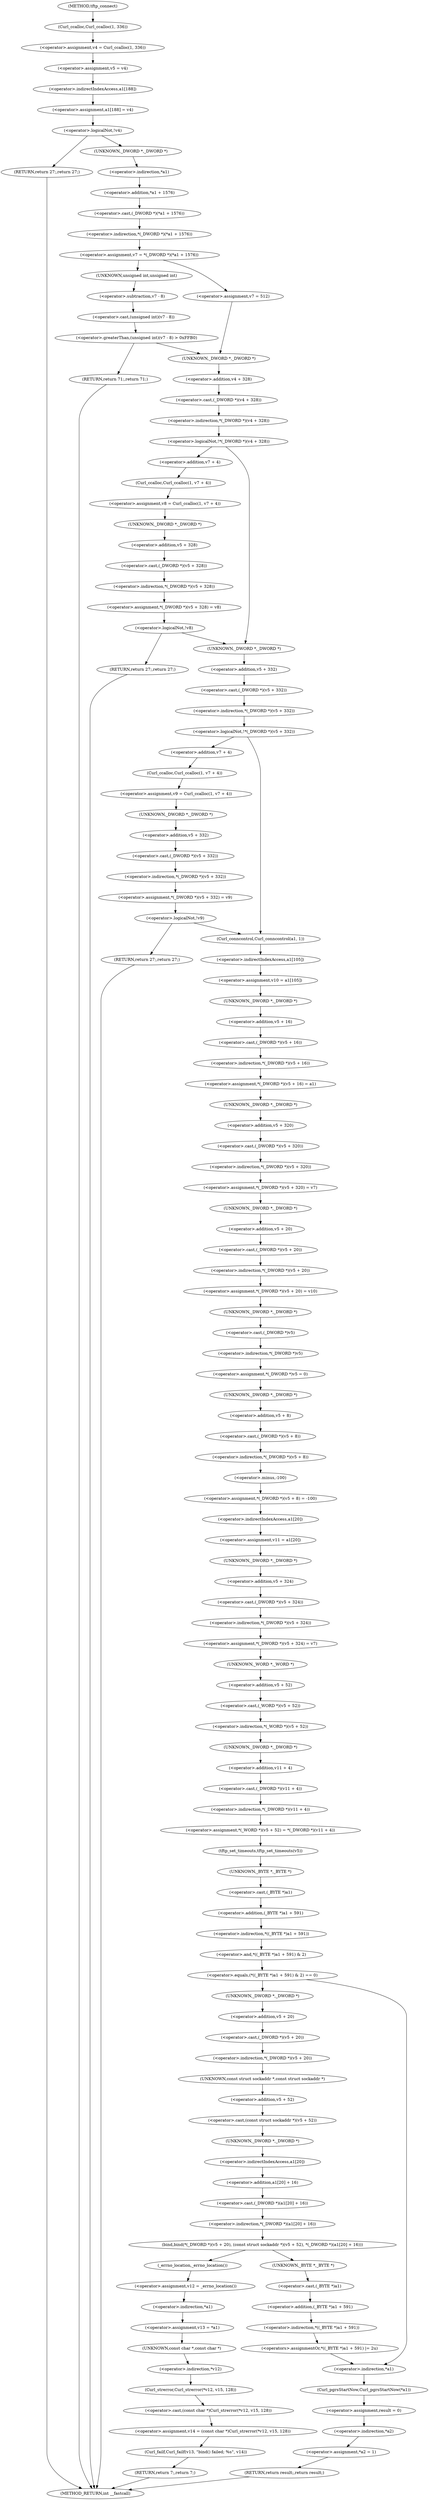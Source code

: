 digraph tftp_connect {  
"1000129" [label = "(<operator>.assignment,v4 = Curl_ccalloc(1, 336))" ]
"1000131" [label = "(Curl_ccalloc,Curl_ccalloc(1, 336))" ]
"1000134" [label = "(<operator>.assignment,v5 = v4)" ]
"1000137" [label = "(<operator>.assignment,a1[188] = v4)" ]
"1000138" [label = "(<operator>.indirectIndexAccess,a1[188])" ]
"1000143" [label = "(<operator>.logicalNot,!v4)" ]
"1000145" [label = "(RETURN,return 27;,return 27;)" ]
"1000147" [label = "(<operator>.assignment,v7 = *(_DWORD *)(*a1 + 1576))" ]
"1000149" [label = "(<operator>.indirection,*(_DWORD *)(*a1 + 1576))" ]
"1000150" [label = "(<operator>.cast,(_DWORD *)(*a1 + 1576))" ]
"1000151" [label = "(UNKNOWN,_DWORD *,_DWORD *)" ]
"1000152" [label = "(<operator>.addition,*a1 + 1576)" ]
"1000153" [label = "(<operator>.indirection,*a1)" ]
"1000160" [label = "(<operator>.greaterThan,(unsigned int)(v7 - 8) > 0xFFB0)" ]
"1000161" [label = "(<operator>.cast,(unsigned int)(v7 - 8))" ]
"1000162" [label = "(UNKNOWN,unsigned int,unsigned int)" ]
"1000163" [label = "(<operator>.subtraction,v7 - 8)" ]
"1000167" [label = "(RETURN,return 71;,return 71;)" ]
"1000171" [label = "(<operator>.assignment,v7 = 512)" ]
"1000175" [label = "(<operator>.logicalNot,!*(_DWORD *)(v4 + 328))" ]
"1000176" [label = "(<operator>.indirection,*(_DWORD *)(v4 + 328))" ]
"1000177" [label = "(<operator>.cast,(_DWORD *)(v4 + 328))" ]
"1000178" [label = "(UNKNOWN,_DWORD *,_DWORD *)" ]
"1000179" [label = "(<operator>.addition,v4 + 328)" ]
"1000183" [label = "(<operator>.assignment,v8 = Curl_ccalloc(1, v7 + 4))" ]
"1000185" [label = "(Curl_ccalloc,Curl_ccalloc(1, v7 + 4))" ]
"1000187" [label = "(<operator>.addition,v7 + 4)" ]
"1000190" [label = "(<operator>.assignment,*(_DWORD *)(v5 + 328) = v8)" ]
"1000191" [label = "(<operator>.indirection,*(_DWORD *)(v5 + 328))" ]
"1000192" [label = "(<operator>.cast,(_DWORD *)(v5 + 328))" ]
"1000193" [label = "(UNKNOWN,_DWORD *,_DWORD *)" ]
"1000194" [label = "(<operator>.addition,v5 + 328)" ]
"1000199" [label = "(<operator>.logicalNot,!v8)" ]
"1000201" [label = "(RETURN,return 27;,return 27;)" ]
"1000204" [label = "(<operator>.logicalNot,!*(_DWORD *)(v5 + 332))" ]
"1000205" [label = "(<operator>.indirection,*(_DWORD *)(v5 + 332))" ]
"1000206" [label = "(<operator>.cast,(_DWORD *)(v5 + 332))" ]
"1000207" [label = "(UNKNOWN,_DWORD *,_DWORD *)" ]
"1000208" [label = "(<operator>.addition,v5 + 332)" ]
"1000212" [label = "(<operator>.assignment,v9 = Curl_ccalloc(1, v7 + 4))" ]
"1000214" [label = "(Curl_ccalloc,Curl_ccalloc(1, v7 + 4))" ]
"1000216" [label = "(<operator>.addition,v7 + 4)" ]
"1000219" [label = "(<operator>.assignment,*(_DWORD *)(v5 + 332) = v9)" ]
"1000220" [label = "(<operator>.indirection,*(_DWORD *)(v5 + 332))" ]
"1000221" [label = "(<operator>.cast,(_DWORD *)(v5 + 332))" ]
"1000222" [label = "(UNKNOWN,_DWORD *,_DWORD *)" ]
"1000223" [label = "(<operator>.addition,v5 + 332)" ]
"1000228" [label = "(<operator>.logicalNot,!v9)" ]
"1000230" [label = "(RETURN,return 27;,return 27;)" ]
"1000232" [label = "(Curl_conncontrol,Curl_conncontrol(a1, 1))" ]
"1000235" [label = "(<operator>.assignment,v10 = a1[105])" ]
"1000237" [label = "(<operator>.indirectIndexAccess,a1[105])" ]
"1000240" [label = "(<operator>.assignment,*(_DWORD *)(v5 + 16) = a1)" ]
"1000241" [label = "(<operator>.indirection,*(_DWORD *)(v5 + 16))" ]
"1000242" [label = "(<operator>.cast,(_DWORD *)(v5 + 16))" ]
"1000243" [label = "(UNKNOWN,_DWORD *,_DWORD *)" ]
"1000244" [label = "(<operator>.addition,v5 + 16)" ]
"1000248" [label = "(<operator>.assignment,*(_DWORD *)(v5 + 320) = v7)" ]
"1000249" [label = "(<operator>.indirection,*(_DWORD *)(v5 + 320))" ]
"1000250" [label = "(<operator>.cast,(_DWORD *)(v5 + 320))" ]
"1000251" [label = "(UNKNOWN,_DWORD *,_DWORD *)" ]
"1000252" [label = "(<operator>.addition,v5 + 320)" ]
"1000256" [label = "(<operator>.assignment,*(_DWORD *)(v5 + 20) = v10)" ]
"1000257" [label = "(<operator>.indirection,*(_DWORD *)(v5 + 20))" ]
"1000258" [label = "(<operator>.cast,(_DWORD *)(v5 + 20))" ]
"1000259" [label = "(UNKNOWN,_DWORD *,_DWORD *)" ]
"1000260" [label = "(<operator>.addition,v5 + 20)" ]
"1000264" [label = "(<operator>.assignment,*(_DWORD *)v5 = 0)" ]
"1000265" [label = "(<operator>.indirection,*(_DWORD *)v5)" ]
"1000266" [label = "(<operator>.cast,(_DWORD *)v5)" ]
"1000267" [label = "(UNKNOWN,_DWORD *,_DWORD *)" ]
"1000270" [label = "(<operator>.assignment,*(_DWORD *)(v5 + 8) = -100)" ]
"1000271" [label = "(<operator>.indirection,*(_DWORD *)(v5 + 8))" ]
"1000272" [label = "(<operator>.cast,(_DWORD *)(v5 + 8))" ]
"1000273" [label = "(UNKNOWN,_DWORD *,_DWORD *)" ]
"1000274" [label = "(<operator>.addition,v5 + 8)" ]
"1000277" [label = "(<operator>.minus,-100)" ]
"1000279" [label = "(<operator>.assignment,v11 = a1[20])" ]
"1000281" [label = "(<operator>.indirectIndexAccess,a1[20])" ]
"1000284" [label = "(<operator>.assignment,*(_DWORD *)(v5 + 324) = v7)" ]
"1000285" [label = "(<operator>.indirection,*(_DWORD *)(v5 + 324))" ]
"1000286" [label = "(<operator>.cast,(_DWORD *)(v5 + 324))" ]
"1000287" [label = "(UNKNOWN,_DWORD *,_DWORD *)" ]
"1000288" [label = "(<operator>.addition,v5 + 324)" ]
"1000292" [label = "(<operator>.assignment,*(_WORD *)(v5 + 52) = *(_DWORD *)(v11 + 4))" ]
"1000293" [label = "(<operator>.indirection,*(_WORD *)(v5 + 52))" ]
"1000294" [label = "(<operator>.cast,(_WORD *)(v5 + 52))" ]
"1000295" [label = "(UNKNOWN,_WORD *,_WORD *)" ]
"1000296" [label = "(<operator>.addition,v5 + 52)" ]
"1000299" [label = "(<operator>.indirection,*(_DWORD *)(v11 + 4))" ]
"1000300" [label = "(<operator>.cast,(_DWORD *)(v11 + 4))" ]
"1000301" [label = "(UNKNOWN,_DWORD *,_DWORD *)" ]
"1000302" [label = "(<operator>.addition,v11 + 4)" ]
"1000305" [label = "(tftp_set_timeouts,tftp_set_timeouts(v5))" ]
"1000308" [label = "(<operator>.equals,(*((_BYTE *)a1 + 591) & 2) == 0)" ]
"1000309" [label = "(<operator>.and,*((_BYTE *)a1 + 591) & 2)" ]
"1000310" [label = "(<operator>.indirection,*((_BYTE *)a1 + 591))" ]
"1000311" [label = "(<operator>.addition,(_BYTE *)a1 + 591)" ]
"1000312" [label = "(<operator>.cast,(_BYTE *)a1)" ]
"1000313" [label = "(UNKNOWN,_BYTE *,_BYTE *)" ]
"1000320" [label = "(bind,bind(*(_DWORD *)(v5 + 20), (const struct sockaddr *)(v5 + 52), *(_DWORD *)(a1[20] + 16)))" ]
"1000321" [label = "(<operator>.indirection,*(_DWORD *)(v5 + 20))" ]
"1000322" [label = "(<operator>.cast,(_DWORD *)(v5 + 20))" ]
"1000323" [label = "(UNKNOWN,_DWORD *,_DWORD *)" ]
"1000324" [label = "(<operator>.addition,v5 + 20)" ]
"1000327" [label = "(<operator>.cast,(const struct sockaddr *)(v5 + 52))" ]
"1000328" [label = "(UNKNOWN,const struct sockaddr *,const struct sockaddr *)" ]
"1000329" [label = "(<operator>.addition,v5 + 52)" ]
"1000332" [label = "(<operator>.indirection,*(_DWORD *)(a1[20] + 16))" ]
"1000333" [label = "(<operator>.cast,(_DWORD *)(a1[20] + 16))" ]
"1000334" [label = "(UNKNOWN,_DWORD *,_DWORD *)" ]
"1000335" [label = "(<operator>.addition,a1[20] + 16)" ]
"1000336" [label = "(<operator>.indirectIndexAccess,a1[20])" ]
"1000341" [label = "(<operator>.assignment,v12 = _errno_location())" ]
"1000343" [label = "(_errno_location,_errno_location())" ]
"1000344" [label = "(<operator>.assignment,v13 = *a1)" ]
"1000346" [label = "(<operator>.indirection,*a1)" ]
"1000348" [label = "(<operator>.assignment,v14 = (const char *)Curl_strerror(*v12, v15, 128))" ]
"1000350" [label = "(<operator>.cast,(const char *)Curl_strerror(*v12, v15, 128))" ]
"1000351" [label = "(UNKNOWN,const char *,const char *)" ]
"1000352" [label = "(Curl_strerror,Curl_strerror(*v12, v15, 128))" ]
"1000353" [label = "(<operator>.indirection,*v12)" ]
"1000357" [label = "(Curl_failf,Curl_failf(v13, \"bind() failed; %s\", v14))" ]
"1000361" [label = "(RETURN,return 7;,return 7;)" ]
"1000363" [label = "(<operators>.assignmentOr,*((_BYTE *)a1 + 591) |= 2u)" ]
"1000364" [label = "(<operator>.indirection,*((_BYTE *)a1 + 591))" ]
"1000365" [label = "(<operator>.addition,(_BYTE *)a1 + 591)" ]
"1000366" [label = "(<operator>.cast,(_BYTE *)a1)" ]
"1000367" [label = "(UNKNOWN,_BYTE *,_BYTE *)" ]
"1000371" [label = "(Curl_pgrsStartNow,Curl_pgrsStartNow(*a1))" ]
"1000372" [label = "(<operator>.indirection,*a1)" ]
"1000374" [label = "(<operator>.assignment,result = 0)" ]
"1000377" [label = "(<operator>.assignment,*a2 = 1)" ]
"1000378" [label = "(<operator>.indirection,*a2)" ]
"1000381" [label = "(RETURN,return result;,return result;)" ]
"1000113" [label = "(METHOD,tftp_connect)" ]
"1000383" [label = "(METHOD_RETURN,int __fastcall)" ]
  "1000129" -> "1000134" 
  "1000131" -> "1000129" 
  "1000134" -> "1000138" 
  "1000137" -> "1000143" 
  "1000138" -> "1000137" 
  "1000143" -> "1000145" 
  "1000143" -> "1000151" 
  "1000145" -> "1000383" 
  "1000147" -> "1000162" 
  "1000147" -> "1000171" 
  "1000149" -> "1000147" 
  "1000150" -> "1000149" 
  "1000151" -> "1000153" 
  "1000152" -> "1000150" 
  "1000153" -> "1000152" 
  "1000160" -> "1000178" 
  "1000160" -> "1000167" 
  "1000161" -> "1000160" 
  "1000162" -> "1000163" 
  "1000163" -> "1000161" 
  "1000167" -> "1000383" 
  "1000171" -> "1000178" 
  "1000175" -> "1000207" 
  "1000175" -> "1000187" 
  "1000176" -> "1000175" 
  "1000177" -> "1000176" 
  "1000178" -> "1000179" 
  "1000179" -> "1000177" 
  "1000183" -> "1000193" 
  "1000185" -> "1000183" 
  "1000187" -> "1000185" 
  "1000190" -> "1000199" 
  "1000191" -> "1000190" 
  "1000192" -> "1000191" 
  "1000193" -> "1000194" 
  "1000194" -> "1000192" 
  "1000199" -> "1000207" 
  "1000199" -> "1000201" 
  "1000201" -> "1000383" 
  "1000204" -> "1000216" 
  "1000204" -> "1000232" 
  "1000205" -> "1000204" 
  "1000206" -> "1000205" 
  "1000207" -> "1000208" 
  "1000208" -> "1000206" 
  "1000212" -> "1000222" 
  "1000214" -> "1000212" 
  "1000216" -> "1000214" 
  "1000219" -> "1000228" 
  "1000220" -> "1000219" 
  "1000221" -> "1000220" 
  "1000222" -> "1000223" 
  "1000223" -> "1000221" 
  "1000228" -> "1000230" 
  "1000228" -> "1000232" 
  "1000230" -> "1000383" 
  "1000232" -> "1000237" 
  "1000235" -> "1000243" 
  "1000237" -> "1000235" 
  "1000240" -> "1000251" 
  "1000241" -> "1000240" 
  "1000242" -> "1000241" 
  "1000243" -> "1000244" 
  "1000244" -> "1000242" 
  "1000248" -> "1000259" 
  "1000249" -> "1000248" 
  "1000250" -> "1000249" 
  "1000251" -> "1000252" 
  "1000252" -> "1000250" 
  "1000256" -> "1000267" 
  "1000257" -> "1000256" 
  "1000258" -> "1000257" 
  "1000259" -> "1000260" 
  "1000260" -> "1000258" 
  "1000264" -> "1000273" 
  "1000265" -> "1000264" 
  "1000266" -> "1000265" 
  "1000267" -> "1000266" 
  "1000270" -> "1000281" 
  "1000271" -> "1000277" 
  "1000272" -> "1000271" 
  "1000273" -> "1000274" 
  "1000274" -> "1000272" 
  "1000277" -> "1000270" 
  "1000279" -> "1000287" 
  "1000281" -> "1000279" 
  "1000284" -> "1000295" 
  "1000285" -> "1000284" 
  "1000286" -> "1000285" 
  "1000287" -> "1000288" 
  "1000288" -> "1000286" 
  "1000292" -> "1000305" 
  "1000293" -> "1000301" 
  "1000294" -> "1000293" 
  "1000295" -> "1000296" 
  "1000296" -> "1000294" 
  "1000299" -> "1000292" 
  "1000300" -> "1000299" 
  "1000301" -> "1000302" 
  "1000302" -> "1000300" 
  "1000305" -> "1000313" 
  "1000308" -> "1000323" 
  "1000308" -> "1000372" 
  "1000309" -> "1000308" 
  "1000310" -> "1000309" 
  "1000311" -> "1000310" 
  "1000312" -> "1000311" 
  "1000313" -> "1000312" 
  "1000320" -> "1000367" 
  "1000320" -> "1000343" 
  "1000321" -> "1000328" 
  "1000322" -> "1000321" 
  "1000323" -> "1000324" 
  "1000324" -> "1000322" 
  "1000327" -> "1000334" 
  "1000328" -> "1000329" 
  "1000329" -> "1000327" 
  "1000332" -> "1000320" 
  "1000333" -> "1000332" 
  "1000334" -> "1000336" 
  "1000335" -> "1000333" 
  "1000336" -> "1000335" 
  "1000341" -> "1000346" 
  "1000343" -> "1000341" 
  "1000344" -> "1000351" 
  "1000346" -> "1000344" 
  "1000348" -> "1000357" 
  "1000350" -> "1000348" 
  "1000351" -> "1000353" 
  "1000352" -> "1000350" 
  "1000353" -> "1000352" 
  "1000357" -> "1000361" 
  "1000361" -> "1000383" 
  "1000363" -> "1000372" 
  "1000364" -> "1000363" 
  "1000365" -> "1000364" 
  "1000366" -> "1000365" 
  "1000367" -> "1000366" 
  "1000371" -> "1000374" 
  "1000372" -> "1000371" 
  "1000374" -> "1000378" 
  "1000377" -> "1000381" 
  "1000378" -> "1000377" 
  "1000381" -> "1000383" 
  "1000113" -> "1000131" 
}
